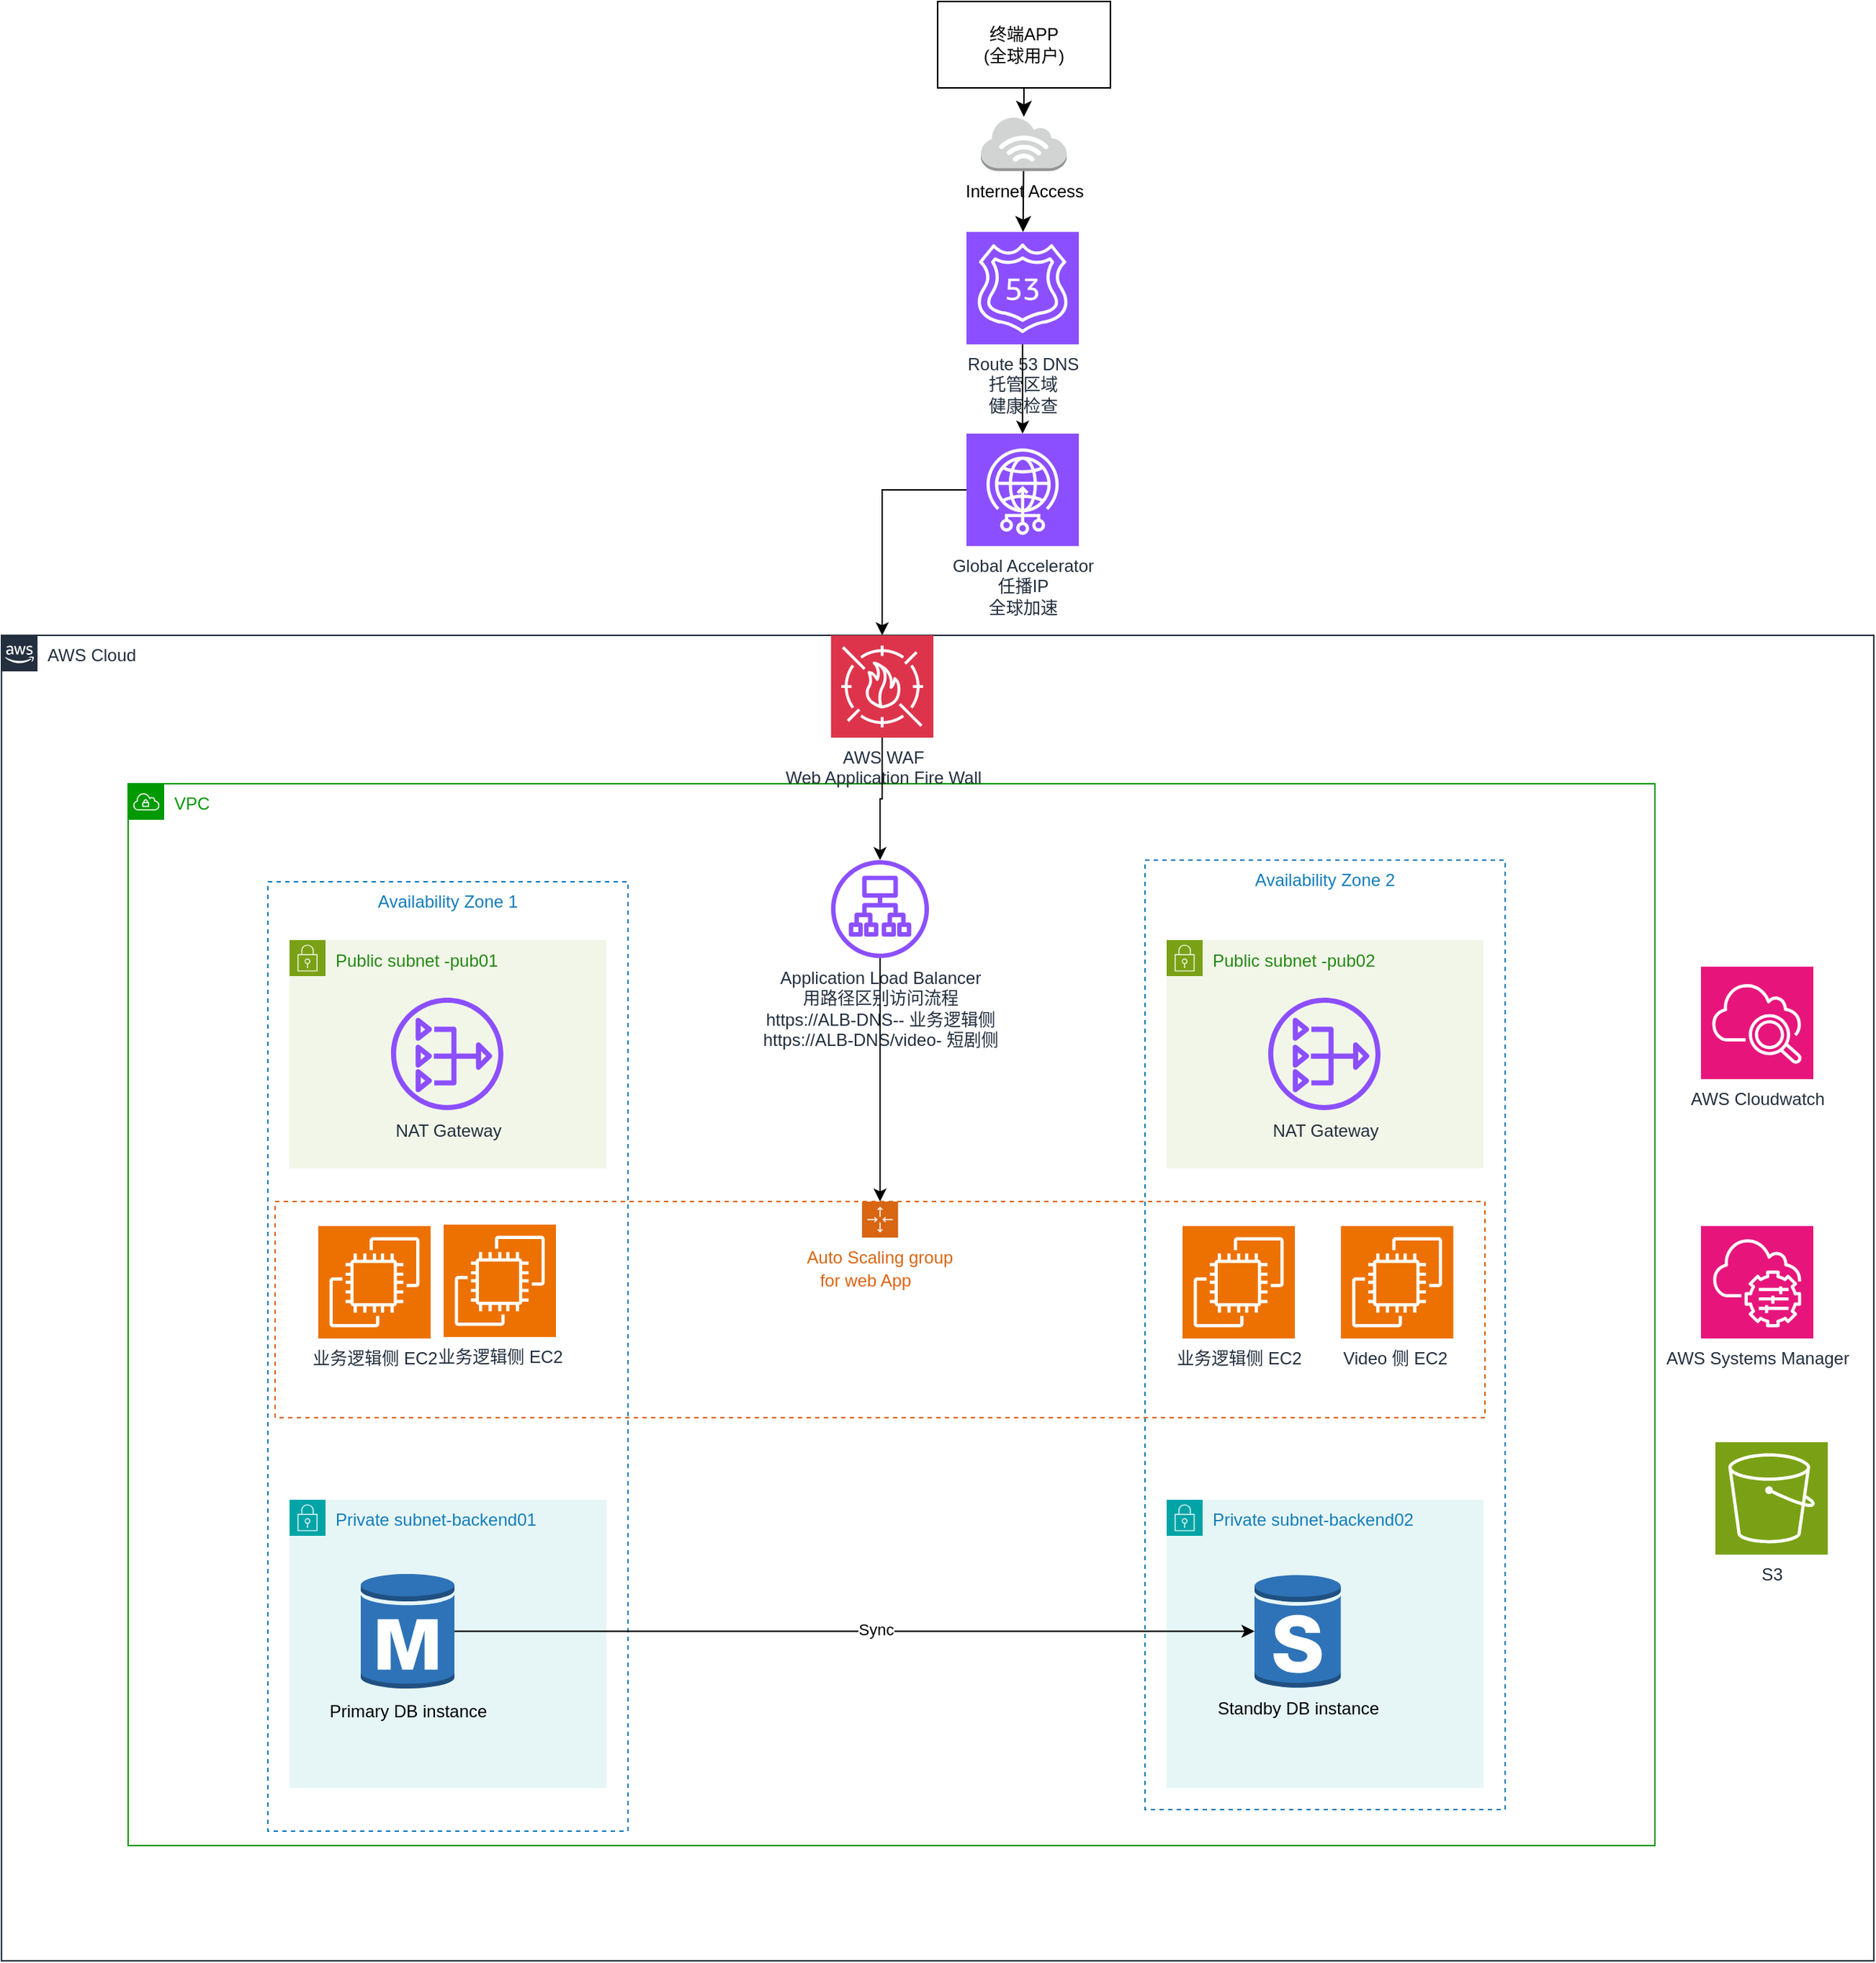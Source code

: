 <mxfile version="28.2.8">
  <diagram name="Page-1" id="kGHOd0VXwJkK710yixL8">
    <mxGraphModel dx="2492" dy="1959" grid="1" gridSize="10" guides="1" tooltips="1" connect="1" arrows="1" fold="1" page="1" pageScale="1" pageWidth="827" pageHeight="1169" math="0" shadow="0">
      <root>
        <mxCell id="0" />
        <mxCell id="1" parent="0" />
        <mxCell id="RL6P47m6kGYZwMr3_Tkv-135" value="Route 53 DNS&#xa;托管区域&#xa;健康检查" style="sketch=0;points=[[0,0,0],[0.25,0,0],[0.5,0,0],[0.75,0,0],[1,0,0],[0,1,0],[0.25,1,0],[0.5,1,0],[0.75,1,0],[1,1,0],[0,0.25,0],[0,0.5,0],[0,0.75,0],[1,0.25,0],[1,0.5,0],[1,0.75,0]];outlineConnect=0;fontColor=#232F3E;fillColor=#8C4FFF;strokeColor=#ffffff;dashed=0;verticalLabelPosition=bottom;verticalAlign=top;align=center;html=1;fontSize=12;fontStyle=0;aspect=fixed;shape=mxgraph.aws4.resourceIcon;resIcon=mxgraph.aws4.route_53;" vertex="1" parent="1">
          <mxGeometry x="100" y="-120" width="78" height="78" as="geometry" />
        </mxCell>
        <mxCell id="RL6P47m6kGYZwMr3_Tkv-136" value="Global Accelerator&#xa;任播IP&#xa;全球加速" style="sketch=0;points=[[0,0,0],[0.25,0,0],[0.5,0,0],[0.75,0,0],[1,0,0],[0,1,0],[0.25,1,0],[0.5,1,0],[0.75,1,0],[1,1,0],[0,0.25,0],[0,0.5,0],[0,0.75,0],[1,0.25,0],[1,0.5,0],[1,0.75,0]];outlineConnect=0;fontColor=#232F3E;fillColor=#8C4FFF;strokeColor=#ffffff;dashed=0;verticalLabelPosition=bottom;verticalAlign=top;align=center;html=1;fontSize=12;fontStyle=0;aspect=fixed;shape=mxgraph.aws4.resourceIcon;resIcon=mxgraph.aws4.global_accelerator;" vertex="1" parent="1">
          <mxGeometry x="100" y="20" width="78" height="78" as="geometry" />
        </mxCell>
        <mxCell id="RL6P47m6kGYZwMr3_Tkv-137" value="AWS Cloud" style="points=[[0,0],[0.25,0],[0.5,0],[0.75,0],[1,0],[1,0.25],[1,0.5],[1,0.75],[1,1],[0.75,1],[0.5,1],[0.25,1],[0,1],[0,0.75],[0,0.5],[0,0.25]];outlineConnect=0;gradientColor=none;html=1;whiteSpace=wrap;fontSize=12;fontStyle=0;shape=mxgraph.aws4.group;grIcon=mxgraph.aws4.group_aws_cloud_alt;strokeColor=#232F3E;fillColor=none;verticalAlign=top;align=left;spacingLeft=30;fontColor=#232F3E;dashed=0;labelBackgroundColor=#ffffff;container=1;pointerEvents=0;collapsible=0;recursiveResize=0;" vertex="1" parent="1">
          <mxGeometry x="-570" y="160" width="1300" height="920" as="geometry" />
        </mxCell>
        <mxCell id="RL6P47m6kGYZwMr3_Tkv-138" value="VPC" style="sketch=0;outlineConnect=0;gradientColor=none;html=1;whiteSpace=wrap;fontSize=12;fontStyle=0;shape=mxgraph.aws4.group;grIcon=mxgraph.aws4.group_vpc;strokeColor=#009900;fillColor=none;verticalAlign=top;align=left;spacingLeft=30;fontColor=#009900;dashed=0;" vertex="1" parent="RL6P47m6kGYZwMr3_Tkv-137">
          <mxGeometry x="88" y="103" width="1060" height="737" as="geometry" />
        </mxCell>
        <mxCell id="RL6P47m6kGYZwMr3_Tkv-163" style="edgeStyle=orthogonalEdgeStyle;rounded=0;orthogonalLoop=1;jettySize=auto;html=1;exitX=0.5;exitY=1;exitDx=0;exitDy=0;exitPerimeter=0;" edge="1" parent="RL6P47m6kGYZwMr3_Tkv-137" source="RL6P47m6kGYZwMr3_Tkv-139" target="RL6P47m6kGYZwMr3_Tkv-140">
          <mxGeometry relative="1" as="geometry" />
        </mxCell>
        <mxCell id="RL6P47m6kGYZwMr3_Tkv-139" value="AWS WAF&#xa;Web Application Fire Wall" style="sketch=0;points=[[0,0,0],[0.25,0,0],[0.5,0,0],[0.75,0,0],[1,0,0],[0,1,0],[0.25,1,0],[0.5,1,0],[0.75,1,0],[1,1,0],[0,0.25,0],[0,0.5,0],[0,0.75,0],[1,0.25,0],[1,0.5,0],[1,0.75,0]];outlineConnect=0;fontColor=#232F3E;fillColor=#DD344C;strokeColor=#ffffff;dashed=0;verticalLabelPosition=bottom;verticalAlign=top;align=center;html=1;fontSize=12;fontStyle=0;aspect=fixed;shape=mxgraph.aws4.resourceIcon;resIcon=mxgraph.aws4.waf;" vertex="1" parent="RL6P47m6kGYZwMr3_Tkv-137">
          <mxGeometry x="576" width="71" height="71" as="geometry" />
        </mxCell>
        <mxCell id="RL6P47m6kGYZwMr3_Tkv-173" style="edgeStyle=orthogonalEdgeStyle;rounded=0;orthogonalLoop=1;jettySize=auto;html=1;" edge="1" parent="RL6P47m6kGYZwMr3_Tkv-137" source="RL6P47m6kGYZwMr3_Tkv-140" target="RL6P47m6kGYZwMr3_Tkv-147">
          <mxGeometry relative="1" as="geometry" />
        </mxCell>
        <mxCell id="RL6P47m6kGYZwMr3_Tkv-140" value="Application Load Balancer&lt;br&gt;用路径区别访问流程&lt;br&gt;https://ALB-DNS-- 业务逻辑侧&lt;br&gt;https://ALB-DNS/video- 短剧侧&lt;div&gt;&lt;br&gt;&lt;/div&gt;" style="sketch=0;outlineConnect=0;fontColor=#232F3E;gradientColor=none;fillColor=#8C4FFF;strokeColor=none;dashed=0;verticalLabelPosition=bottom;verticalAlign=top;align=center;html=1;fontSize=12;fontStyle=0;aspect=fixed;pointerEvents=1;shape=mxgraph.aws4.application_load_balancer;" vertex="1" parent="RL6P47m6kGYZwMr3_Tkv-137">
          <mxGeometry x="576" y="156" width="68" height="68" as="geometry" />
        </mxCell>
        <mxCell id="RL6P47m6kGYZwMr3_Tkv-141" value="Availability Zone 1" style="fillColor=none;strokeColor=#147EBA;dashed=1;verticalAlign=top;fontStyle=0;fontColor=#147EBA;whiteSpace=wrap;html=1;" vertex="1" parent="RL6P47m6kGYZwMr3_Tkv-137">
          <mxGeometry x="185" y="171" width="250" height="659" as="geometry" />
        </mxCell>
        <mxCell id="RL6P47m6kGYZwMr3_Tkv-142" value="Availability Zone 2" style="fillColor=none;strokeColor=#147EBA;dashed=1;verticalAlign=top;fontStyle=0;fontColor=#147EBA;whiteSpace=wrap;html=1;" vertex="1" parent="RL6P47m6kGYZwMr3_Tkv-137">
          <mxGeometry x="794" y="156" width="250" height="659" as="geometry" />
        </mxCell>
        <mxCell id="RL6P47m6kGYZwMr3_Tkv-143" value="Public subnet -pub01" style="points=[[0,0],[0.25,0],[0.5,0],[0.75,0],[1,0],[1,0.25],[1,0.5],[1,0.75],[1,1],[0.75,1],[0.5,1],[0.25,1],[0,1],[0,0.75],[0,0.5],[0,0.25]];outlineConnect=0;gradientColor=none;html=1;whiteSpace=wrap;fontSize=12;fontStyle=0;container=1;pointerEvents=0;collapsible=0;recursiveResize=0;shape=mxgraph.aws4.group;grIcon=mxgraph.aws4.group_security_group;grStroke=0;strokeColor=#7AA116;fillColor=#F2F6E8;verticalAlign=top;align=left;spacingLeft=30;fontColor=#248814;dashed=0;" vertex="1" parent="RL6P47m6kGYZwMr3_Tkv-137">
          <mxGeometry x="200" y="211.5" width="220" height="158.5" as="geometry" />
        </mxCell>
        <mxCell id="RL6P47m6kGYZwMr3_Tkv-144" value="NAT Gateway" style="sketch=0;outlineConnect=0;fontColor=#232F3E;gradientColor=none;fillColor=#8C4FFF;strokeColor=none;dashed=0;verticalLabelPosition=bottom;verticalAlign=top;align=center;html=1;fontSize=12;fontStyle=0;aspect=fixed;pointerEvents=1;shape=mxgraph.aws4.nat_gateway;" vertex="1" parent="RL6P47m6kGYZwMr3_Tkv-143">
          <mxGeometry x="70.5" y="40" width="78" height="78" as="geometry" />
        </mxCell>
        <mxCell id="RL6P47m6kGYZwMr3_Tkv-145" value="Public subnet -pub02" style="points=[[0,0],[0.25,0],[0.5,0],[0.75,0],[1,0],[1,0.25],[1,0.5],[1,0.75],[1,1],[0.75,1],[0.5,1],[0.25,1],[0,1],[0,0.75],[0,0.5],[0,0.25]];outlineConnect=0;gradientColor=none;html=1;whiteSpace=wrap;fontSize=12;fontStyle=0;container=1;pointerEvents=0;collapsible=0;recursiveResize=0;shape=mxgraph.aws4.group;grIcon=mxgraph.aws4.group_security_group;grStroke=0;strokeColor=#7AA116;fillColor=#F2F6E8;verticalAlign=top;align=left;spacingLeft=30;fontColor=#248814;dashed=0;" vertex="1" parent="RL6P47m6kGYZwMr3_Tkv-137">
          <mxGeometry x="809" y="211.5" width="220" height="158.5" as="geometry" />
        </mxCell>
        <mxCell id="RL6P47m6kGYZwMr3_Tkv-146" value="NAT Gateway" style="sketch=0;outlineConnect=0;fontColor=#232F3E;gradientColor=none;fillColor=#8C4FFF;strokeColor=none;dashed=0;verticalLabelPosition=bottom;verticalAlign=top;align=center;html=1;fontSize=12;fontStyle=0;aspect=fixed;pointerEvents=1;shape=mxgraph.aws4.nat_gateway;" vertex="1" parent="RL6P47m6kGYZwMr3_Tkv-145">
          <mxGeometry x="70.5" y="40" width="78" height="78" as="geometry" />
        </mxCell>
        <mxCell id="RL6P47m6kGYZwMr3_Tkv-147" value="Auto Scaling group" style="points=[[0,0],[0.25,0],[0.5,0],[0.75,0],[1,0],[1,0.25],[1,0.5],[1,0.75],[1,1],[0.75,1],[0.5,1],[0.25,1],[0,1],[0,0.75],[0,0.5],[0,0.25]];outlineConnect=0;gradientColor=none;html=1;whiteSpace=wrap;fontSize=12;fontStyle=0;container=1;pointerEvents=0;collapsible=0;recursiveResize=0;shape=mxgraph.aws4.groupCenter;grIcon=mxgraph.aws4.group_auto_scaling_group;grStroke=1;strokeColor=#D86613;fillColor=none;verticalAlign=top;align=center;fontColor=#D86613;dashed=1;spacingTop=25;" vertex="1" parent="RL6P47m6kGYZwMr3_Tkv-137">
          <mxGeometry x="190" y="393" width="840" height="150" as="geometry" />
        </mxCell>
        <mxCell id="RL6P47m6kGYZwMr3_Tkv-148" value="for web App" style="text;html=1;align=center;verticalAlign=middle;whiteSpace=wrap;rounded=0;fontColor=light-dark(#df6311, #ededed);" vertex="1" parent="RL6P47m6kGYZwMr3_Tkv-147">
          <mxGeometry x="345" y="40" width="130" height="30" as="geometry" />
        </mxCell>
        <mxCell id="RL6P47m6kGYZwMr3_Tkv-167" value="业务逻辑侧 EC2" style="sketch=0;points=[[0,0,0],[0.25,0,0],[0.5,0,0],[0.75,0,0],[1,0,0],[0,1,0],[0.25,1,0],[0.5,1,0],[0.75,1,0],[1,1,0],[0,0.25,0],[0,0.5,0],[0,0.75,0],[1,0.25,0],[1,0.5,0],[1,0.75,0]];outlineConnect=0;fontColor=#232F3E;fillColor=#ED7100;strokeColor=#ffffff;dashed=0;verticalLabelPosition=bottom;verticalAlign=top;align=center;html=1;fontSize=12;fontStyle=0;aspect=fixed;shape=mxgraph.aws4.resourceIcon;resIcon=mxgraph.aws4.ec2;" vertex="1" parent="RL6P47m6kGYZwMr3_Tkv-147">
          <mxGeometry x="117" y="16" width="78" height="78" as="geometry" />
        </mxCell>
        <mxCell id="RL6P47m6kGYZwMr3_Tkv-150" value="业务逻辑侧 EC2" style="sketch=0;points=[[0,0,0],[0.25,0,0],[0.5,0,0],[0.75,0,0],[1,0,0],[0,1,0],[0.25,1,0],[0.5,1,0],[0.75,1,0],[1,1,0],[0,0.25,0],[0,0.5,0],[0,0.75,0],[1,0.25,0],[1,0.5,0],[1,0.75,0]];outlineConnect=0;fontColor=#232F3E;fillColor=#ED7100;strokeColor=#ffffff;dashed=0;verticalLabelPosition=bottom;verticalAlign=top;align=center;html=1;fontSize=12;fontStyle=0;aspect=fixed;shape=mxgraph.aws4.resourceIcon;resIcon=mxgraph.aws4.ec2;" vertex="1" parent="RL6P47m6kGYZwMr3_Tkv-137">
          <mxGeometry x="220" y="410" width="78" height="78" as="geometry" />
        </mxCell>
        <mxCell id="RL6P47m6kGYZwMr3_Tkv-151" value="Private subnet-backend01" style="points=[[0,0],[0.25,0],[0.5,0],[0.75,0],[1,0],[1,0.25],[1,0.5],[1,0.75],[1,1],[0.75,1],[0.5,1],[0.25,1],[0,1],[0,0.75],[0,0.5],[0,0.25]];outlineConnect=0;gradientColor=none;html=1;whiteSpace=wrap;fontSize=12;fontStyle=0;container=1;pointerEvents=0;collapsible=0;recursiveResize=0;shape=mxgraph.aws4.group;grIcon=mxgraph.aws4.group_security_group;grStroke=0;strokeColor=#00A4A6;fillColor=#E6F6F7;verticalAlign=top;align=left;spacingLeft=30;fontColor=#147EBA;dashed=0;" vertex="1" parent="RL6P47m6kGYZwMr3_Tkv-137">
          <mxGeometry x="200" y="600" width="220" height="200" as="geometry" />
        </mxCell>
        <mxCell id="RL6P47m6kGYZwMr3_Tkv-152" value="Primary DB instance" style="outlineConnect=0;dashed=0;verticalLabelPosition=bottom;verticalAlign=top;align=center;html=1;shape=mxgraph.aws3.rds_db_instance;fillColor=#2E73B8;gradientColor=none;" vertex="1" parent="RL6P47m6kGYZwMr3_Tkv-151">
          <mxGeometry x="49.5" y="50" width="65" height="82.5" as="geometry" />
        </mxCell>
        <mxCell id="RL6P47m6kGYZwMr3_Tkv-153" value="Private subnet-backend02" style="points=[[0,0],[0.25,0],[0.5,0],[0.75,0],[1,0],[1,0.25],[1,0.5],[1,0.75],[1,1],[0.75,1],[0.5,1],[0.25,1],[0,1],[0,0.75],[0,0.5],[0,0.25]];outlineConnect=0;gradientColor=none;html=1;whiteSpace=wrap;fontSize=12;fontStyle=0;container=1;pointerEvents=0;collapsible=0;recursiveResize=0;shape=mxgraph.aws4.group;grIcon=mxgraph.aws4.group_security_group;grStroke=0;strokeColor=#00A4A6;fillColor=#E6F6F7;verticalAlign=top;align=left;spacingLeft=30;fontColor=#147EBA;dashed=0;" vertex="1" parent="RL6P47m6kGYZwMr3_Tkv-137">
          <mxGeometry x="809" y="600" width="220" height="200" as="geometry" />
        </mxCell>
        <mxCell id="RL6P47m6kGYZwMr3_Tkv-155" value="AWS Cloudwatch" style="sketch=0;points=[[0,0,0],[0.25,0,0],[0.5,0,0],[0.75,0,0],[1,0,0],[0,1,0],[0.25,1,0],[0.5,1,0],[0.75,1,0],[1,1,0],[0,0.25,0],[0,0.5,0],[0,0.75,0],[1,0.25,0],[1,0.5,0],[1,0.75,0]];outlineConnect=0;fontColor=#232F3E;fillColor=#E7157B;strokeColor=#ffffff;dashed=0;verticalLabelPosition=bottom;verticalAlign=top;align=center;html=1;fontSize=12;fontStyle=0;aspect=fixed;shape=mxgraph.aws4.resourceIcon;resIcon=mxgraph.aws4.cloudwatch_2;" vertex="1" parent="RL6P47m6kGYZwMr3_Tkv-137">
          <mxGeometry x="1180" y="230" width="78" height="78" as="geometry" />
        </mxCell>
        <mxCell id="RL6P47m6kGYZwMr3_Tkv-156" value="AWS Systems Manager" style="sketch=0;points=[[0,0,0],[0.25,0,0],[0.5,0,0],[0.75,0,0],[1,0,0],[0,1,0],[0.25,1,0],[0.5,1,0],[0.75,1,0],[1,1,0],[0,0.25,0],[0,0.5,0],[0,0.75,0],[1,0.25,0],[1,0.5,0],[1,0.75,0]];outlineConnect=0;fontColor=#232F3E;fillColor=#E7157B;strokeColor=#ffffff;dashed=0;verticalLabelPosition=bottom;verticalAlign=top;align=center;html=1;fontSize=12;fontStyle=0;aspect=fixed;shape=mxgraph.aws4.resourceIcon;resIcon=mxgraph.aws4.systems_manager;" vertex="1" parent="RL6P47m6kGYZwMr3_Tkv-137">
          <mxGeometry x="1180" y="410" width="78" height="78" as="geometry" />
        </mxCell>
        <mxCell id="RL6P47m6kGYZwMr3_Tkv-164" value="S3" style="sketch=0;points=[[0,0,0],[0.25,0,0],[0.5,0,0],[0.75,0,0],[1,0,0],[0,1,0],[0.25,1,0],[0.5,1,0],[0.75,1,0],[1,1,0],[0,0.25,0],[0,0.5,0],[0,0.75,0],[1,0.25,0],[1,0.5,0],[1,0.75,0]];outlineConnect=0;fontColor=#232F3E;fillColor=#7AA116;strokeColor=#ffffff;dashed=0;verticalLabelPosition=bottom;verticalAlign=top;align=center;html=1;fontSize=12;fontStyle=0;aspect=fixed;shape=mxgraph.aws4.resourceIcon;resIcon=mxgraph.aws4.s3;" vertex="1" parent="RL6P47m6kGYZwMr3_Tkv-137">
          <mxGeometry x="1190" y="560" width="78" height="78" as="geometry" />
        </mxCell>
        <mxCell id="RL6P47m6kGYZwMr3_Tkv-149" value="Video 侧 EC2&amp;nbsp;" style="sketch=0;points=[[0,0,0],[0.25,0,0],[0.5,0,0],[0.75,0,0],[1,0,0],[0,1,0],[0.25,1,0],[0.5,1,0],[0.75,1,0],[1,1,0],[0,0.25,0],[0,0.5,0],[0,0.75,0],[1,0.25,0],[1,0.5,0],[1,0.75,0]];outlineConnect=0;fontColor=#232F3E;fillColor=#ED7100;strokeColor=#ffffff;dashed=0;verticalLabelPosition=bottom;verticalAlign=top;align=center;html=1;fontSize=12;fontStyle=0;aspect=fixed;shape=mxgraph.aws4.resourceIcon;resIcon=mxgraph.aws4.ec2;" vertex="1" parent="RL6P47m6kGYZwMr3_Tkv-137">
          <mxGeometry x="930" y="410" width="78" height="78" as="geometry" />
        </mxCell>
        <mxCell id="RL6P47m6kGYZwMr3_Tkv-169" style="edgeStyle=orthogonalEdgeStyle;rounded=0;orthogonalLoop=1;jettySize=auto;html=1;" edge="1" parent="RL6P47m6kGYZwMr3_Tkv-137" source="RL6P47m6kGYZwMr3_Tkv-152" target="RL6P47m6kGYZwMr3_Tkv-154">
          <mxGeometry relative="1" as="geometry" />
        </mxCell>
        <mxCell id="RL6P47m6kGYZwMr3_Tkv-170" value="Sync" style="edgeLabel;html=1;align=center;verticalAlign=middle;resizable=0;points=[];" vertex="1" connectable="0" parent="RL6P47m6kGYZwMr3_Tkv-169">
          <mxGeometry x="0.052" y="2" relative="1" as="geometry">
            <mxPoint as="offset" />
          </mxGeometry>
        </mxCell>
        <mxCell id="RL6P47m6kGYZwMr3_Tkv-154" value="Standby DB instance" style="outlineConnect=0;dashed=0;verticalLabelPosition=bottom;verticalAlign=top;align=center;html=1;shape=mxgraph.aws3.rds_db_instance_standby_multi_az;fillColor=#2E73B8;gradientColor=none;" vertex="1" parent="RL6P47m6kGYZwMr3_Tkv-137">
          <mxGeometry x="870" y="651.25" width="60" height="80" as="geometry" />
        </mxCell>
        <mxCell id="RL6P47m6kGYZwMr3_Tkv-168" value="业务逻辑侧 EC2" style="sketch=0;points=[[0,0,0],[0.25,0,0],[0.5,0,0],[0.75,0,0],[1,0,0],[0,1,0],[0.25,1,0],[0.5,1,0],[0.75,1,0],[1,1,0],[0,0.25,0],[0,0.5,0],[0,0.75,0],[1,0.25,0],[1,0.5,0],[1,0.75,0]];outlineConnect=0;fontColor=#232F3E;fillColor=#ED7100;strokeColor=#ffffff;dashed=0;verticalLabelPosition=bottom;verticalAlign=top;align=center;html=1;fontSize=12;fontStyle=0;aspect=fixed;shape=mxgraph.aws4.resourceIcon;resIcon=mxgraph.aws4.ec2;" vertex="1" parent="RL6P47m6kGYZwMr3_Tkv-137">
          <mxGeometry x="820" y="410" width="78" height="78" as="geometry" />
        </mxCell>
        <mxCell id="RL6P47m6kGYZwMr3_Tkv-157" style="edgeStyle=orthogonalEdgeStyle;rounded=0;orthogonalLoop=1;jettySize=auto;html=1;" edge="1" parent="1" source="RL6P47m6kGYZwMr3_Tkv-135" target="RL6P47m6kGYZwMr3_Tkv-136">
          <mxGeometry relative="1" as="geometry" />
        </mxCell>
        <mxCell id="RL6P47m6kGYZwMr3_Tkv-158" style="edgeStyle=orthogonalEdgeStyle;rounded=0;orthogonalLoop=1;jettySize=auto;html=1;" edge="1" parent="1" source="RL6P47m6kGYZwMr3_Tkv-136" target="RL6P47m6kGYZwMr3_Tkv-139">
          <mxGeometry relative="1" as="geometry" />
        </mxCell>
        <mxCell id="RL6P47m6kGYZwMr3_Tkv-159" value="Internet Access" style="outlineConnect=0;dashed=0;verticalLabelPosition=bottom;verticalAlign=top;align=center;html=1;shape=mxgraph.aws3.internet_3;fillColor=#D2D3D3;gradientColor=none;" vertex="1" parent="1">
          <mxGeometry x="110" y="-200" width="59.625" height="37.73" as="geometry" />
        </mxCell>
        <mxCell id="RL6P47m6kGYZwMr3_Tkv-160" value="终端APP&#xa;(全球用户)" style="rounded=0;whiteSpace=wrap;html=1;" vertex="1" parent="1">
          <mxGeometry x="80" y="-280" width="120" height="60" as="geometry" />
        </mxCell>
        <mxCell id="RL6P47m6kGYZwMr3_Tkv-161" style="endArrow=classic;html=1;rounded=0;fontSize=12;startSize=8;endSize=8;curved=1;" edge="1" parent="1" source="RL6P47m6kGYZwMr3_Tkv-160" target="RL6P47m6kGYZwMr3_Tkv-159">
          <mxGeometry width="50" height="50" relative="1" as="geometry">
            <mxPoint x="120" y="-220" as="sourcePoint" />
            <mxPoint x="170" y="-270" as="targetPoint" />
          </mxGeometry>
        </mxCell>
        <mxCell id="RL6P47m6kGYZwMr3_Tkv-162" style="endArrow=classic;html=1;rounded=0;fontSize=12;startSize=8;endSize=8;curved=1;" edge="1" parent="1" source="RL6P47m6kGYZwMr3_Tkv-159" target="RL6P47m6kGYZwMr3_Tkv-135">
          <mxGeometry width="50" height="50" relative="1" as="geometry">
            <mxPoint x="120" y="-150" as="sourcePoint" />
            <mxPoint x="170" y="-100" as="targetPoint" />
          </mxGeometry>
        </mxCell>
      </root>
    </mxGraphModel>
  </diagram>
</mxfile>
